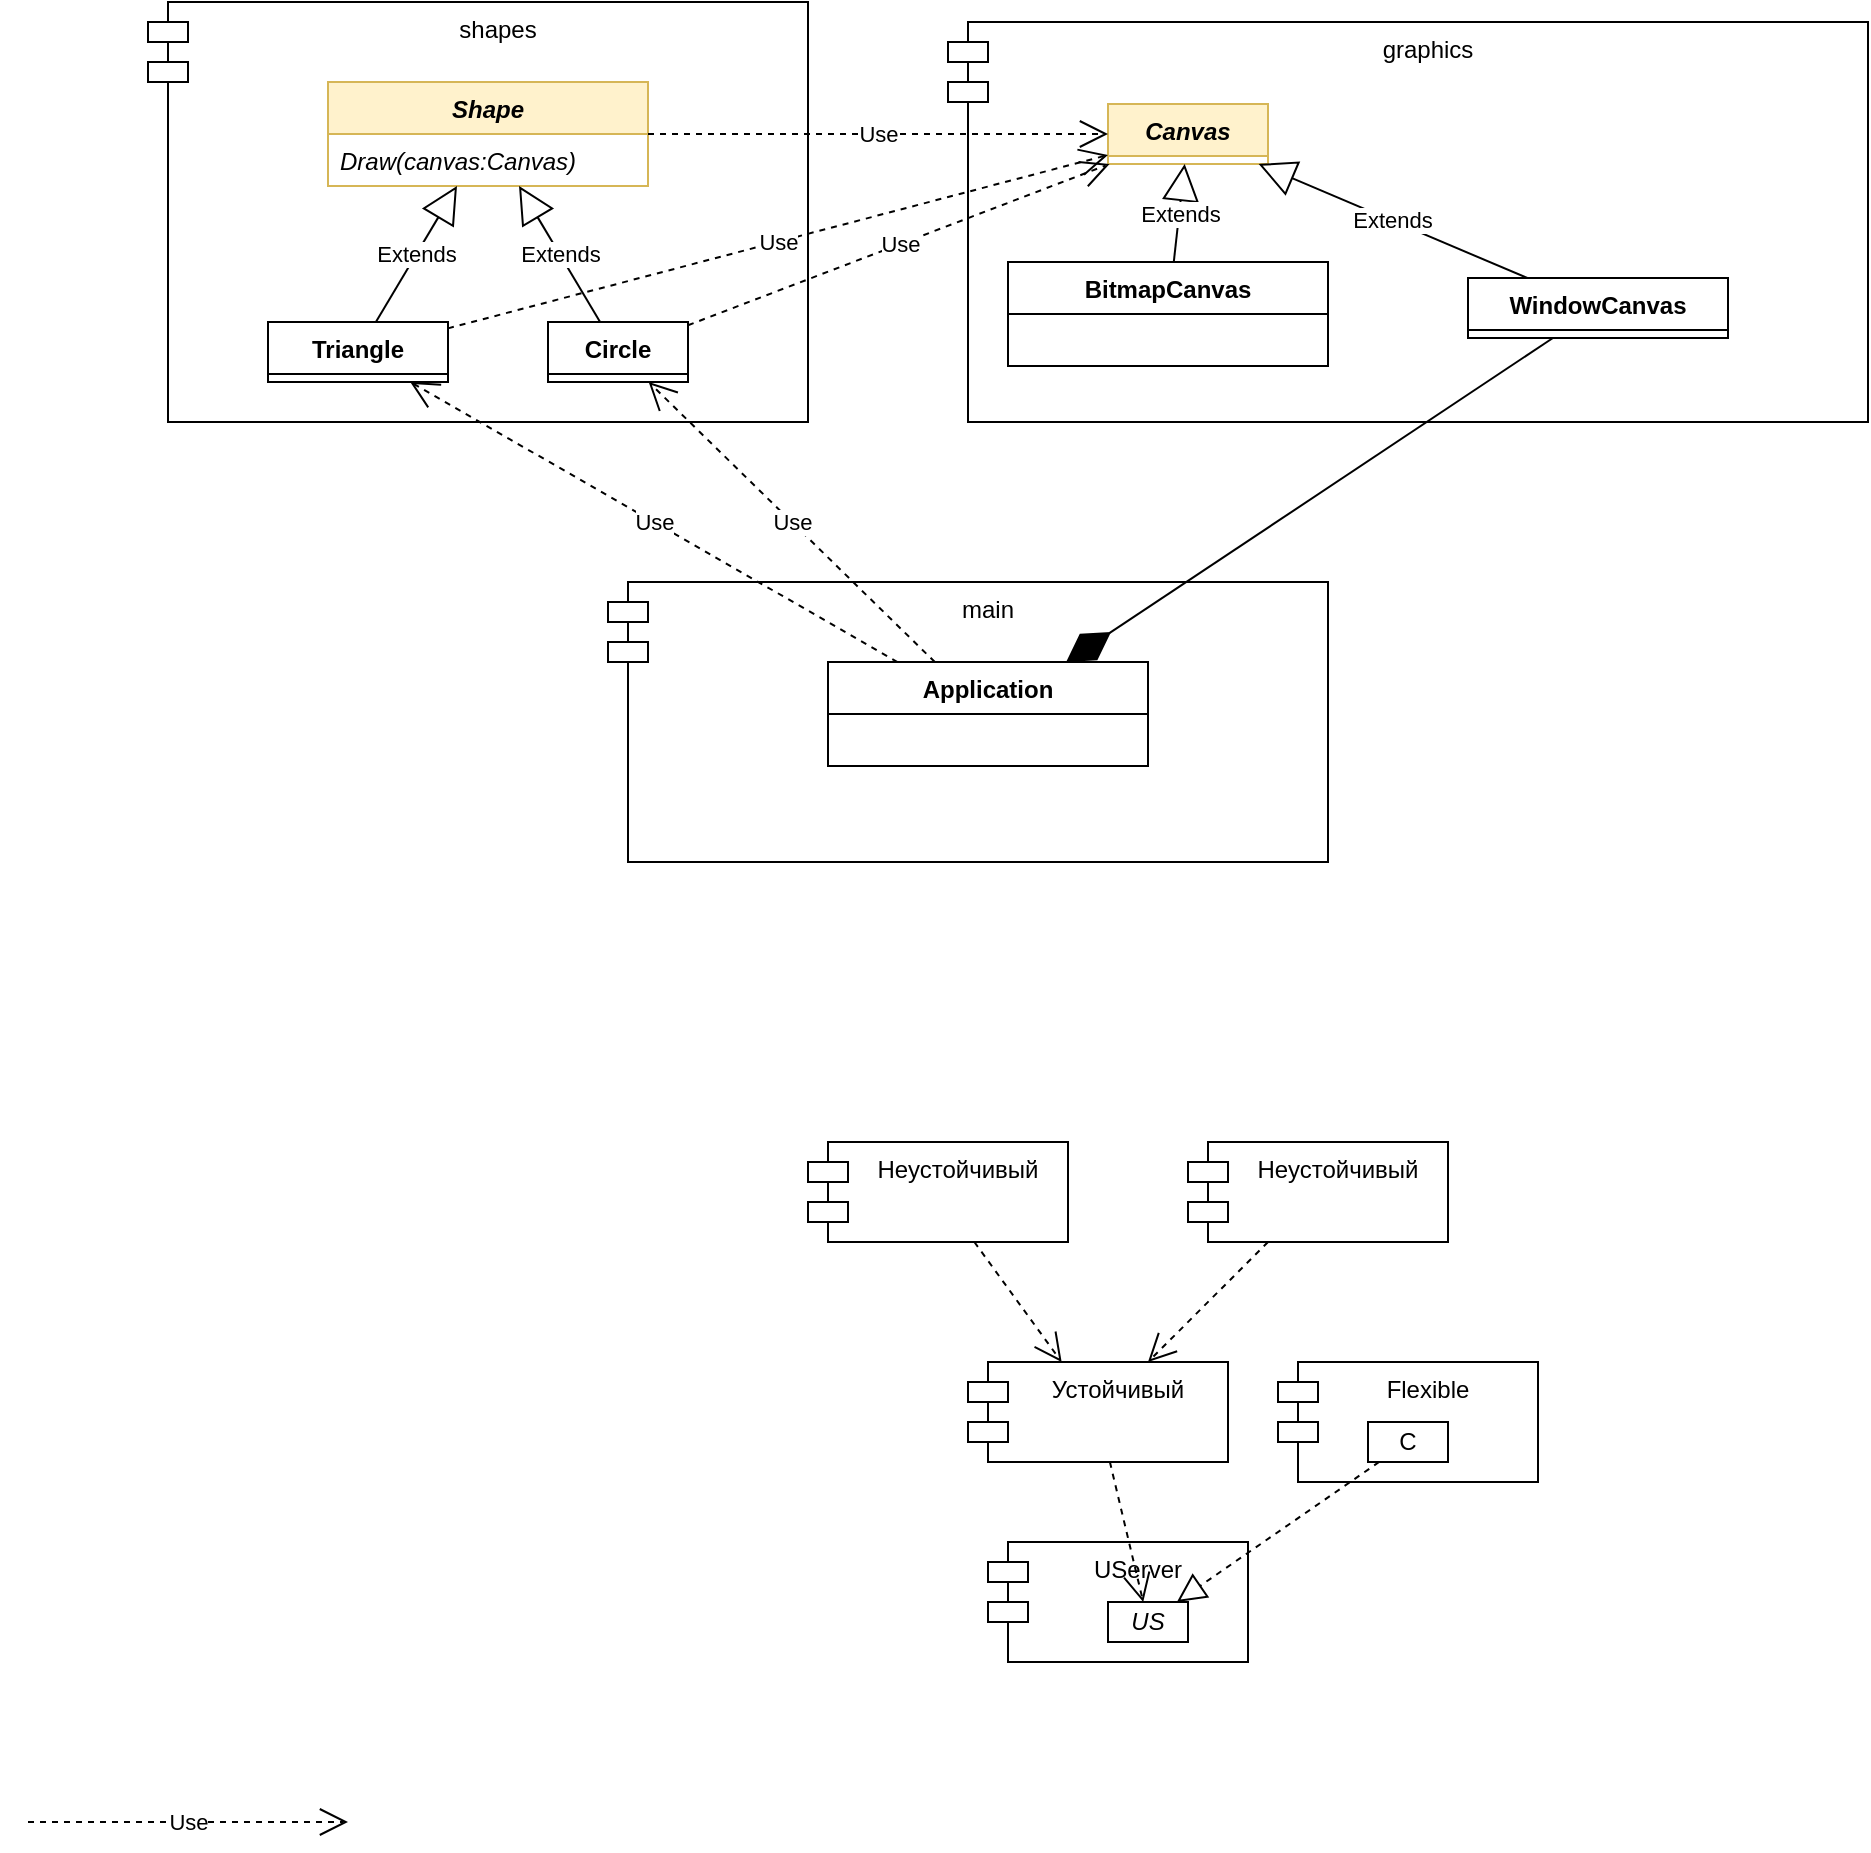 <mxfile version="22.1.2" type="device">
  <diagram name="Page-1" id="x4i7u47j-QyjUtT9_2pe">
    <mxGraphModel dx="1195" dy="704" grid="1" gridSize="10" guides="1" tooltips="1" connect="1" arrows="1" fold="1" page="1" pageScale="1" pageWidth="850" pageHeight="1100" math="0" shadow="0">
      <root>
        <mxCell id="0" />
        <mxCell id="1" parent="0" />
        <mxCell id="duJDVojoRx_qbbgkANKf-5" value="shapes" style="shape=module;align=left;spacingLeft=20;align=center;verticalAlign=top;whiteSpace=wrap;html=1;" vertex="1" parent="1">
          <mxGeometry x="120" y="270" width="330" height="210" as="geometry" />
        </mxCell>
        <mxCell id="duJDVojoRx_qbbgkANKf-10" value="Shape" style="swimlane;fontStyle=3;align=center;verticalAlign=top;childLayout=stackLayout;horizontal=1;startSize=26;horizontalStack=0;resizeParent=1;resizeParentMax=0;resizeLast=0;collapsible=1;marginBottom=0;whiteSpace=wrap;html=1;fillColor=#fff2cc;strokeColor=#d6b656;" vertex="1" parent="1">
          <mxGeometry x="210" y="310" width="160" height="52" as="geometry">
            <mxRectangle x="250" y="320" width="80" height="30" as="alternateBounds" />
          </mxGeometry>
        </mxCell>
        <mxCell id="duJDVojoRx_qbbgkANKf-16" value="Draw(canvas:Canvas)" style="text;strokeColor=none;fillColor=none;align=left;verticalAlign=top;spacingLeft=4;spacingRight=4;overflow=hidden;rotatable=0;points=[[0,0.5],[1,0.5]];portConstraint=eastwest;whiteSpace=wrap;html=1;fontStyle=2" vertex="1" parent="duJDVojoRx_qbbgkANKf-10">
          <mxGeometry y="26" width="160" height="26" as="geometry" />
        </mxCell>
        <mxCell id="duJDVojoRx_qbbgkANKf-14" value="Triangle" style="swimlane;fontStyle=1;align=center;verticalAlign=top;childLayout=stackLayout;horizontal=1;startSize=26;horizontalStack=0;resizeParent=1;resizeParentMax=0;resizeLast=0;collapsible=1;marginBottom=0;whiteSpace=wrap;html=1;" vertex="1" collapsed="1" parent="1">
          <mxGeometry x="180" y="430" width="90" height="30" as="geometry">
            <mxRectangle x="160" y="680" width="160" height="52" as="alternateBounds" />
          </mxGeometry>
        </mxCell>
        <mxCell id="duJDVojoRx_qbbgkANKf-15" value="Circle" style="swimlane;fontStyle=1;align=center;verticalAlign=top;childLayout=stackLayout;horizontal=1;startSize=26;horizontalStack=0;resizeParent=1;resizeParentMax=0;resizeLast=0;collapsible=1;marginBottom=0;whiteSpace=wrap;html=1;" vertex="1" collapsed="1" parent="1">
          <mxGeometry x="320" y="430" width="70" height="30" as="geometry">
            <mxRectangle x="360" y="680" width="160" height="52" as="alternateBounds" />
          </mxGeometry>
        </mxCell>
        <mxCell id="duJDVojoRx_qbbgkANKf-17" value="Extends" style="endArrow=block;endSize=16;endFill=0;html=1;rounded=0;" edge="1" parent="1" source="duJDVojoRx_qbbgkANKf-14" target="duJDVojoRx_qbbgkANKf-10">
          <mxGeometry width="160" relative="1" as="geometry">
            <mxPoint x="240" y="640" as="sourcePoint" />
            <mxPoint x="400" y="640" as="targetPoint" />
          </mxGeometry>
        </mxCell>
        <mxCell id="duJDVojoRx_qbbgkANKf-18" value="Extends" style="endArrow=block;endSize=16;endFill=0;html=1;rounded=0;" edge="1" parent="1" source="duJDVojoRx_qbbgkANKf-15" target="duJDVojoRx_qbbgkANKf-10">
          <mxGeometry width="160" relative="1" as="geometry">
            <mxPoint x="240" y="640" as="sourcePoint" />
            <mxPoint x="400" y="640" as="targetPoint" />
          </mxGeometry>
        </mxCell>
        <mxCell id="duJDVojoRx_qbbgkANKf-19" value="graphics" style="shape=module;align=left;spacingLeft=20;align=center;verticalAlign=top;whiteSpace=wrap;html=1;" vertex="1" parent="1">
          <mxGeometry x="520" y="280" width="460" height="200" as="geometry" />
        </mxCell>
        <mxCell id="duJDVojoRx_qbbgkANKf-24" value="&lt;i&gt;Canvas&lt;/i&gt;" style="swimlane;fontStyle=1;align=center;verticalAlign=top;childLayout=stackLayout;horizontal=1;startSize=26;horizontalStack=0;resizeParent=1;resizeParentMax=0;resizeLast=0;collapsible=1;marginBottom=0;whiteSpace=wrap;html=1;fillColor=#fff2cc;strokeColor=#d6b656;" vertex="1" collapsed="1" parent="1">
          <mxGeometry x="600" y="321" width="80" height="30" as="geometry">
            <mxRectangle x="660" y="280" width="160" height="52" as="alternateBounds" />
          </mxGeometry>
        </mxCell>
        <mxCell id="duJDVojoRx_qbbgkANKf-29" value="&lt;span style=&quot;font-style: normal;&quot;&gt;BitmapCanvas&lt;/span&gt;" style="swimlane;fontStyle=3;align=center;verticalAlign=top;childLayout=stackLayout;horizontal=1;startSize=26;horizontalStack=0;resizeParent=1;resizeParentMax=0;resizeLast=0;collapsible=1;marginBottom=0;whiteSpace=wrap;html=1;" vertex="1" parent="1">
          <mxGeometry x="550" y="400" width="160" height="52" as="geometry" />
        </mxCell>
        <mxCell id="duJDVojoRx_qbbgkANKf-30" value="&lt;span style=&quot;font-style: normal;&quot;&gt;WindowCanvas&lt;/span&gt;" style="swimlane;fontStyle=3;align=center;verticalAlign=top;childLayout=stackLayout;horizontal=1;startSize=26;horizontalStack=0;resizeParent=1;resizeParentMax=0;resizeLast=0;collapsible=1;marginBottom=0;whiteSpace=wrap;html=1;" vertex="1" collapsed="1" parent="1">
          <mxGeometry x="780" y="408" width="130" height="30" as="geometry">
            <mxRectangle x="780" y="408" width="160" height="52" as="alternateBounds" />
          </mxGeometry>
        </mxCell>
        <mxCell id="duJDVojoRx_qbbgkANKf-31" value="Use" style="endArrow=open;endSize=12;dashed=1;html=1;rounded=0;" edge="1" parent="1" source="duJDVojoRx_qbbgkANKf-10" target="duJDVojoRx_qbbgkANKf-24">
          <mxGeometry width="160" relative="1" as="geometry">
            <mxPoint x="510" y="560" as="sourcePoint" />
            <mxPoint x="670" y="560" as="targetPoint" />
          </mxGeometry>
        </mxCell>
        <mxCell id="duJDVojoRx_qbbgkANKf-32" value="Extends" style="endArrow=block;endSize=16;endFill=0;html=1;rounded=0;" edge="1" parent="1" source="duJDVojoRx_qbbgkANKf-29" target="duJDVojoRx_qbbgkANKf-24">
          <mxGeometry width="160" relative="1" as="geometry">
            <mxPoint x="700" y="560" as="sourcePoint" />
            <mxPoint x="860" y="560" as="targetPoint" />
          </mxGeometry>
        </mxCell>
        <mxCell id="duJDVojoRx_qbbgkANKf-33" value="Extends" style="endArrow=block;endSize=16;endFill=0;html=1;rounded=0;" edge="1" parent="1" source="duJDVojoRx_qbbgkANKf-30" target="duJDVojoRx_qbbgkANKf-24">
          <mxGeometry width="160" relative="1" as="geometry">
            <mxPoint x="700" y="560" as="sourcePoint" />
            <mxPoint x="860" y="560" as="targetPoint" />
          </mxGeometry>
        </mxCell>
        <mxCell id="duJDVojoRx_qbbgkANKf-34" value="main" style="shape=module;align=left;spacingLeft=20;align=center;verticalAlign=top;whiteSpace=wrap;html=1;" vertex="1" parent="1">
          <mxGeometry x="350" y="560" width="360" height="140" as="geometry" />
        </mxCell>
        <mxCell id="duJDVojoRx_qbbgkANKf-35" value="Application" style="swimlane;fontStyle=1;align=center;verticalAlign=top;childLayout=stackLayout;horizontal=1;startSize=26;horizontalStack=0;resizeParent=1;resizeParentMax=0;resizeLast=0;collapsible=1;marginBottom=0;whiteSpace=wrap;html=1;" vertex="1" parent="1">
          <mxGeometry x="460" y="600" width="160" height="52" as="geometry" />
        </mxCell>
        <mxCell id="duJDVojoRx_qbbgkANKf-39" value="" style="endArrow=diamondThin;endFill=1;endSize=24;html=1;rounded=0;" edge="1" parent="1" source="duJDVojoRx_qbbgkANKf-30" target="duJDVojoRx_qbbgkANKf-35">
          <mxGeometry width="160" relative="1" as="geometry">
            <mxPoint x="500" y="530" as="sourcePoint" />
            <mxPoint x="660" y="530" as="targetPoint" />
          </mxGeometry>
        </mxCell>
        <mxCell id="duJDVojoRx_qbbgkANKf-40" value="Use" style="endArrow=open;endSize=12;dashed=1;html=1;rounded=0;" edge="1" parent="1" source="duJDVojoRx_qbbgkANKf-35" target="duJDVojoRx_qbbgkANKf-15">
          <mxGeometry width="160" relative="1" as="geometry">
            <mxPoint x="400" y="560" as="sourcePoint" />
            <mxPoint x="560" y="560" as="targetPoint" />
          </mxGeometry>
        </mxCell>
        <mxCell id="duJDVojoRx_qbbgkANKf-41" value="Use" style="endArrow=open;endSize=12;dashed=1;html=1;rounded=0;" edge="1" parent="1" source="duJDVojoRx_qbbgkANKf-35" target="duJDVojoRx_qbbgkANKf-14">
          <mxGeometry width="160" relative="1" as="geometry">
            <mxPoint x="400" y="560" as="sourcePoint" />
            <mxPoint x="560" y="560" as="targetPoint" />
          </mxGeometry>
        </mxCell>
        <mxCell id="duJDVojoRx_qbbgkANKf-42" value="Use" style="endArrow=open;endSize=12;dashed=1;html=1;rounded=0;" edge="1" parent="1" source="duJDVojoRx_qbbgkANKf-15" target="duJDVojoRx_qbbgkANKf-24">
          <mxGeometry width="160" relative="1" as="geometry">
            <mxPoint x="460" y="500" as="sourcePoint" />
            <mxPoint x="620" y="500" as="targetPoint" />
          </mxGeometry>
        </mxCell>
        <mxCell id="duJDVojoRx_qbbgkANKf-43" value="Use" style="endArrow=open;endSize=12;dashed=1;html=1;rounded=0;" edge="1" parent="1" source="duJDVojoRx_qbbgkANKf-14" target="duJDVojoRx_qbbgkANKf-24">
          <mxGeometry width="160" relative="1" as="geometry">
            <mxPoint x="460" y="500" as="sourcePoint" />
            <mxPoint x="620" y="500" as="targetPoint" />
          </mxGeometry>
        </mxCell>
        <mxCell id="duJDVojoRx_qbbgkANKf-44" value="Неустойчивый" style="shape=module;align=left;spacingLeft=20;align=center;verticalAlign=top;whiteSpace=wrap;html=1;" vertex="1" parent="1">
          <mxGeometry x="450" y="840" width="130" height="50" as="geometry" />
        </mxCell>
        <mxCell id="duJDVojoRx_qbbgkANKf-45" value="Неустойчивый" style="shape=module;align=left;spacingLeft=20;align=center;verticalAlign=top;whiteSpace=wrap;html=1;" vertex="1" parent="1">
          <mxGeometry x="640" y="840" width="130" height="50" as="geometry" />
        </mxCell>
        <mxCell id="duJDVojoRx_qbbgkANKf-46" value="Устойчивый" style="shape=module;align=left;spacingLeft=20;align=center;verticalAlign=top;whiteSpace=wrap;html=1;" vertex="1" parent="1">
          <mxGeometry x="530" y="950" width="130" height="50" as="geometry" />
        </mxCell>
        <mxCell id="duJDVojoRx_qbbgkANKf-47" value="UServer" style="shape=module;align=left;spacingLeft=20;align=center;verticalAlign=top;whiteSpace=wrap;html=1;" vertex="1" parent="1">
          <mxGeometry x="540" y="1040" width="130" height="60" as="geometry" />
        </mxCell>
        <mxCell id="duJDVojoRx_qbbgkANKf-48" value="US" style="html=1;whiteSpace=wrap;fontStyle=2" vertex="1" parent="1">
          <mxGeometry x="600" y="1070" width="40" height="20" as="geometry" />
        </mxCell>
        <mxCell id="duJDVojoRx_qbbgkANKf-49" value="Flexible" style="shape=module;align=left;spacingLeft=20;align=center;verticalAlign=top;whiteSpace=wrap;html=1;" vertex="1" parent="1">
          <mxGeometry x="685" y="950" width="130" height="60" as="geometry" />
        </mxCell>
        <mxCell id="duJDVojoRx_qbbgkANKf-50" value="C" style="html=1;whiteSpace=wrap;fontStyle=0" vertex="1" parent="1">
          <mxGeometry x="730" y="980" width="40" height="20" as="geometry" />
        </mxCell>
        <mxCell id="duJDVojoRx_qbbgkANKf-52" value="" style="endArrow=open;endSize=12;dashed=1;html=1;rounded=0;" edge="1" parent="1" source="duJDVojoRx_qbbgkANKf-46" target="duJDVojoRx_qbbgkANKf-48">
          <mxGeometry width="160" relative="1" as="geometry">
            <mxPoint x="150" y="920" as="sourcePoint" />
            <mxPoint x="310" y="920" as="targetPoint" />
          </mxGeometry>
        </mxCell>
        <mxCell id="duJDVojoRx_qbbgkANKf-53" value="" style="endArrow=open;endSize=12;dashed=1;html=1;rounded=0;" edge="1" parent="1" source="duJDVojoRx_qbbgkANKf-45" target="duJDVojoRx_qbbgkANKf-46">
          <mxGeometry width="160" relative="1" as="geometry">
            <mxPoint x="611" y="1010" as="sourcePoint" />
            <mxPoint x="628" y="1080" as="targetPoint" />
          </mxGeometry>
        </mxCell>
        <mxCell id="duJDVojoRx_qbbgkANKf-54" value="" style="endArrow=open;endSize=12;dashed=1;html=1;rounded=0;" edge="1" parent="1" source="duJDVojoRx_qbbgkANKf-44" target="duJDVojoRx_qbbgkANKf-46">
          <mxGeometry width="160" relative="1" as="geometry">
            <mxPoint x="690" y="900" as="sourcePoint" />
            <mxPoint x="630" y="960" as="targetPoint" />
          </mxGeometry>
        </mxCell>
        <mxCell id="duJDVojoRx_qbbgkANKf-55" value="Use" style="endArrow=open;endSize=12;dashed=1;html=1;rounded=0;" edge="1" parent="1">
          <mxGeometry width="160" relative="1" as="geometry">
            <mxPoint x="60" y="1180" as="sourcePoint" />
            <mxPoint x="220" y="1180" as="targetPoint" />
          </mxGeometry>
        </mxCell>
        <mxCell id="duJDVojoRx_qbbgkANKf-56" value="" style="endArrow=block;dashed=1;endFill=0;endSize=12;html=1;rounded=0;" edge="1" parent="1" source="duJDVojoRx_qbbgkANKf-50" target="duJDVojoRx_qbbgkANKf-48">
          <mxGeometry width="160" relative="1" as="geometry">
            <mxPoint x="720" y="1110" as="sourcePoint" />
            <mxPoint x="880" y="1110" as="targetPoint" />
          </mxGeometry>
        </mxCell>
      </root>
    </mxGraphModel>
  </diagram>
</mxfile>
